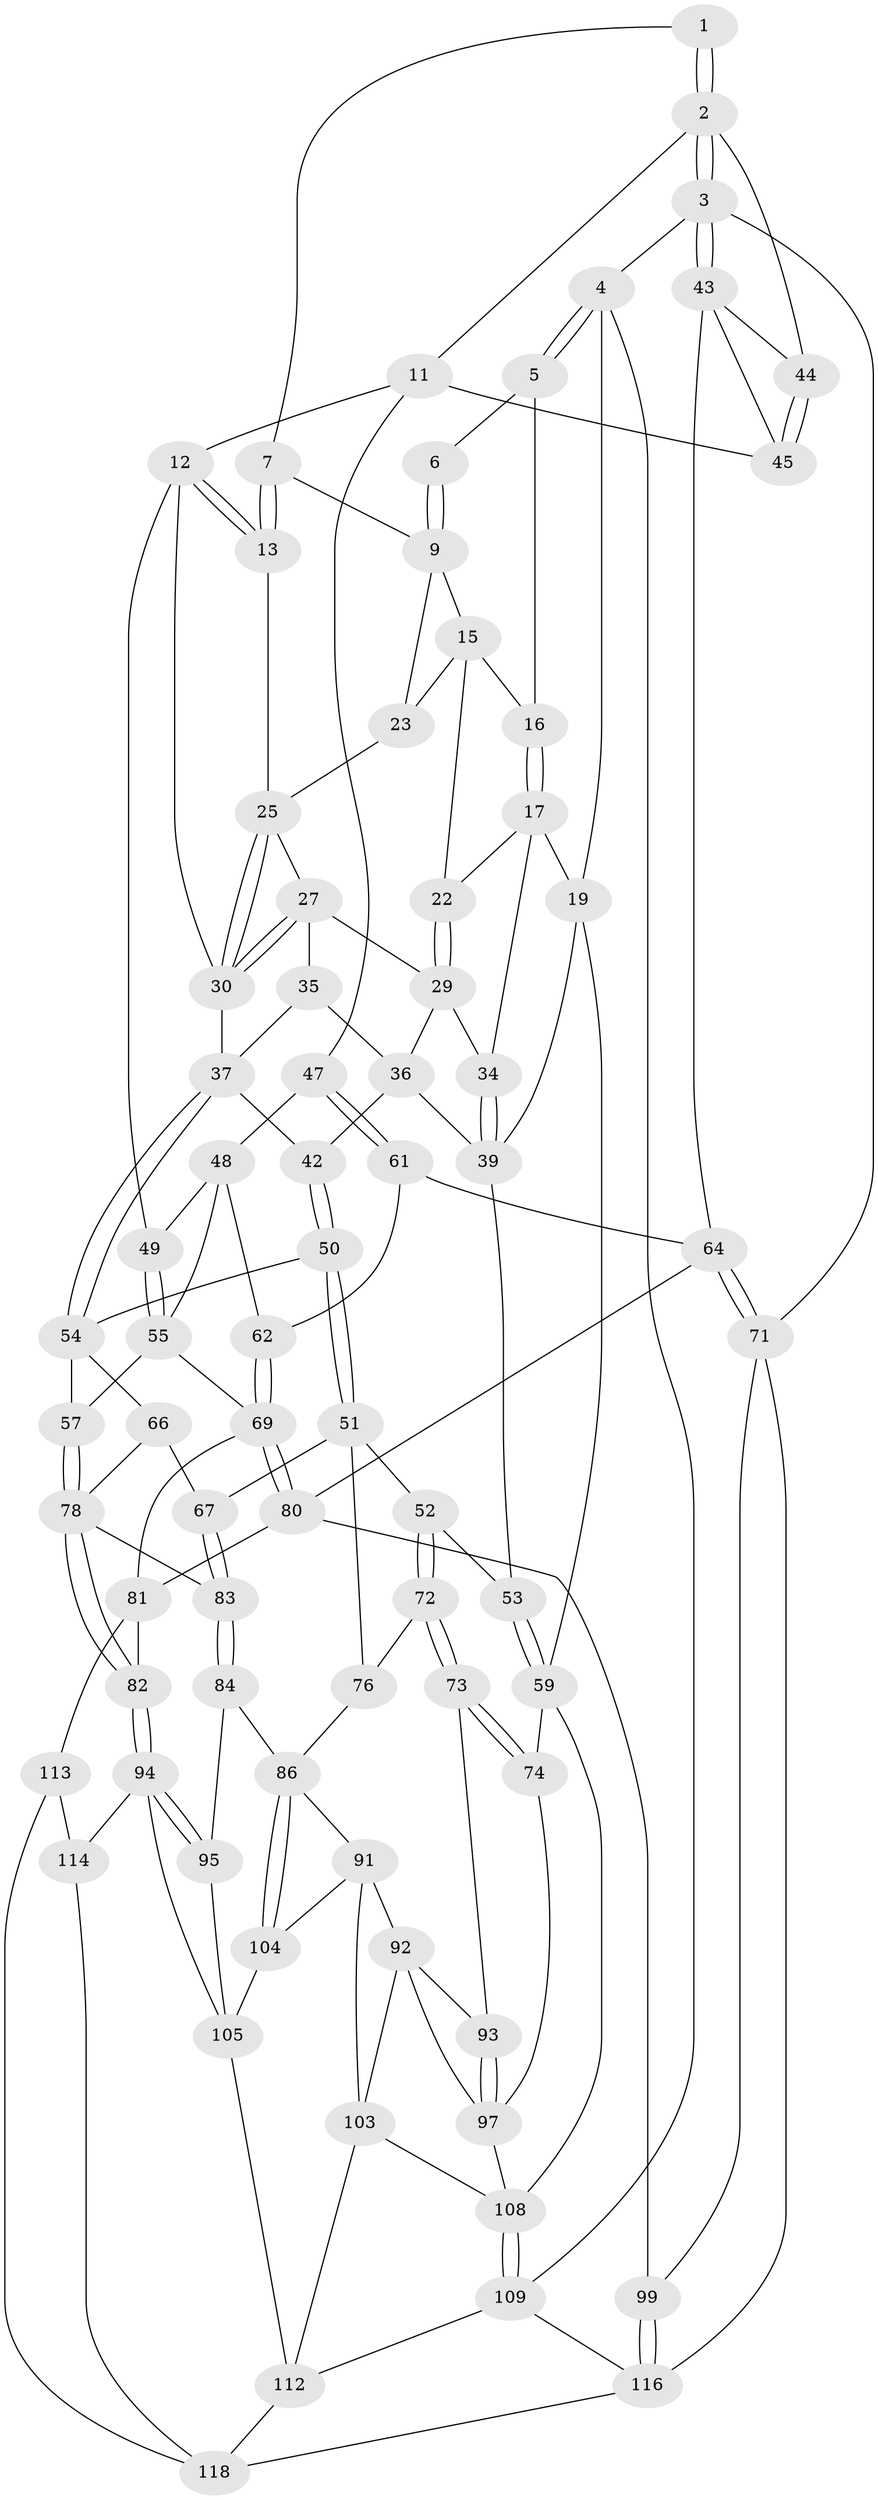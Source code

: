 // original degree distribution, {3: 0.01652892561983471, 5: 0.5619834710743802, 6: 0.19834710743801653, 4: 0.2231404958677686}
// Generated by graph-tools (version 1.1) at 2025/42/03/06/25 10:42:34]
// undirected, 76 vertices, 168 edges
graph export_dot {
graph [start="1"]
  node [color=gray90,style=filled];
  1 [pos="+0.7097297725310561+0"];
  2 [pos="+0.8520112591856975+0",super="+10"];
  3 [pos="+1+0"];
  4 [pos="+0+0"];
  5 [pos="+0.18393063166715987+0"];
  6 [pos="+0.3990333419012493+0"];
  7 [pos="+0.7001206529121565+0",super="+8"];
  9 [pos="+0.4393346650055687+0.06132285289959784",super="+14"];
  11 [pos="+0.7879131123523296+0.25349687559462725",super="+46"];
  12 [pos="+0.7284341099223126+0.24968377555947793",super="+31"];
  13 [pos="+0.7058296573917244+0.21155031037632638",super="+24"];
  15 [pos="+0.32135730163531656+0.05691788232036449",super="+21"];
  16 [pos="+0.1979676265837483+0"];
  17 [pos="+0.1825736931409052+0.07354326019946486",super="+18"];
  19 [pos="+0+0.17454091197473826",super="+20"];
  22 [pos="+0.30992081092736296+0.16239591519034083"];
  23 [pos="+0.43171507801268033+0.09944467014182921"];
  25 [pos="+0.5312952581980248+0.15571737531185556",super="+26"];
  27 [pos="+0.3949519881289869+0.21911341146586136",super="+28"];
  29 [pos="+0.31520098946151387+0.1748333919962589",super="+33"];
  30 [pos="+0.5378453199674288+0.2793274115890841",super="+32"];
  34 [pos="+0.16500380804767484+0.23216947968191157"];
  35 [pos="+0.37484512612033444+0.2558339379719123"];
  36 [pos="+0.29872752369250927+0.2997009244259674",super="+41"];
  37 [pos="+0.49138306038416213+0.39423810481863863",super="+38"];
  39 [pos="+0.16549486789924472+0.325851395123355",super="+40"];
  42 [pos="+0.3273878876299815+0.37155715599790246"];
  43 [pos="+1+0",super="+60"];
  44 [pos="+0.8600349285701124+0.20839133400164078"];
  45 [pos="+1+0.31220055820328474"];
  47 [pos="+0.8447701393030401+0.40500545506062335"];
  48 [pos="+0.8059095358171715+0.42518971235145325",super="+63"];
  49 [pos="+0.6621075625953715+0.46498686315039234"];
  50 [pos="+0.32046325329033787+0.47084357050061093"];
  51 [pos="+0.26532789707654153+0.5015700036014634",super="+68"];
  52 [pos="+0.21236212152225653+0.48768059495830307"];
  53 [pos="+0.12756025851289138+0.4127704785332134"];
  54 [pos="+0.4602693917894212+0.479197616428094",super="+58"];
  55 [pos="+0.6558703276701495+0.5103196499834262",super="+56"];
  57 [pos="+0.5489061561973262+0.5494306551303548"];
  59 [pos="+0+0.5421829956877235",super="+75"];
  61 [pos="+0.8493532623972542+0.4152503316779098"];
  62 [pos="+0.7898214249880818+0.5715682451357311"];
  64 [pos="+1+0.5276361165730796",super="+65"];
  66 [pos="+0.4479007276856233+0.5373826894829212"];
  67 [pos="+0.35606942583403695+0.6301266631743965"];
  69 [pos="+0.8038644971630795+0.6268301770886281",super="+70"];
  71 [pos="+1+0.8190332253191027"];
  72 [pos="+0.13846862149747993+0.6456584705455607",super="+77"];
  73 [pos="+0.10957637552559985+0.6633041959090579"];
  74 [pos="+0.038446511565331375+0.6708581046631961"];
  76 [pos="+0.28116993893157616+0.6268754848111052",super="+88"];
  78 [pos="+0.5139673783817382+0.6877745382785369",super="+79"];
  80 [pos="+0.8423383029884411+0.6872314613131189",super="+89"];
  81 [pos="+0.6502934937117479+0.7657766838191544",super="+90"];
  82 [pos="+0.5595214671255532+0.7790051733378042"];
  83 [pos="+0.37517651151689224+0.6623092485930752"];
  84 [pos="+0.37206802451399945+0.686313705368774",super="+85"];
  86 [pos="+0.2871198681222441+0.7580875342394727",super="+87"];
  91 [pos="+0.2007339751253443+0.7392455797365591",super="+102"];
  92 [pos="+0.18545531416642028+0.7398791342917805",super="+101"];
  93 [pos="+0.16258005340057027+0.7211559406487662"];
  94 [pos="+0.5499189958082269+0.7875429520808542",super="+107"];
  95 [pos="+0.39409705138608725+0.7222454770186122",super="+96"];
  97 [pos="+0.11958246631015748+0.8295489653107838",super="+98"];
  99 [pos="+0.9844569953854513+0.8238780707547413",super="+100"];
  103 [pos="+0.19273505992898846+0.8335055494437525",super="+111"];
  104 [pos="+0.2637579619890856+0.8337582054444727"];
  105 [pos="+0.42104436945689633+0.857339618645316",super="+106"];
  108 [pos="+0+0.9977344506490776",super="+110"];
  109 [pos="+0+1"];
  112 [pos="+0.22572072867863938+1",super="+121"];
  113 [pos="+0.7510749030271778+0.8607336861375561",super="+119"];
  114 [pos="+0.6224411023020081+0.9359819048782881",super="+115"];
  116 [pos="+0.8830390885002052+1",super="+117"];
  118 [pos="+0.7821521072013122+1",super="+120"];
  1 -- 2;
  1 -- 2;
  1 -- 7;
  2 -- 3;
  2 -- 3;
  2 -- 11;
  2 -- 44;
  3 -- 4;
  3 -- 43;
  3 -- 43;
  3 -- 71;
  4 -- 5;
  4 -- 5;
  4 -- 109;
  4 -- 19;
  5 -- 6;
  5 -- 16;
  6 -- 9;
  6 -- 9;
  7 -- 13 [weight=2];
  7 -- 13;
  7 -- 9;
  9 -- 15;
  9 -- 23;
  11 -- 12;
  11 -- 45;
  11 -- 47;
  12 -- 13;
  12 -- 13;
  12 -- 49;
  12 -- 30;
  13 -- 25;
  15 -- 16;
  15 -- 23;
  15 -- 22;
  16 -- 17;
  16 -- 17;
  17 -- 22;
  17 -- 34;
  17 -- 19;
  19 -- 39;
  19 -- 59;
  22 -- 29;
  22 -- 29;
  23 -- 25;
  25 -- 30;
  25 -- 30;
  25 -- 27;
  27 -- 30;
  27 -- 30;
  27 -- 35;
  27 -- 29;
  29 -- 34;
  29 -- 36;
  30 -- 37;
  34 -- 39;
  34 -- 39;
  35 -- 36;
  35 -- 37;
  36 -- 42;
  36 -- 39;
  37 -- 54;
  37 -- 54;
  37 -- 42;
  39 -- 53;
  42 -- 50;
  42 -- 50;
  43 -- 44;
  43 -- 64;
  43 -- 45;
  44 -- 45;
  44 -- 45;
  47 -- 48;
  47 -- 61;
  47 -- 61;
  48 -- 49;
  48 -- 62;
  48 -- 55;
  49 -- 55;
  49 -- 55;
  50 -- 51;
  50 -- 51;
  50 -- 54;
  51 -- 52;
  51 -- 67;
  51 -- 76;
  52 -- 53;
  52 -- 72;
  52 -- 72;
  53 -- 59;
  53 -- 59;
  54 -- 57;
  54 -- 66;
  55 -- 57;
  55 -- 69;
  57 -- 78;
  57 -- 78;
  59 -- 74;
  59 -- 108;
  61 -- 62;
  61 -- 64;
  62 -- 69;
  62 -- 69;
  64 -- 71;
  64 -- 71;
  64 -- 80;
  66 -- 67;
  66 -- 78;
  67 -- 83;
  67 -- 83;
  69 -- 80;
  69 -- 80;
  69 -- 81;
  71 -- 99;
  71 -- 116;
  72 -- 73;
  72 -- 73;
  72 -- 76 [weight=2];
  73 -- 74;
  73 -- 74;
  73 -- 93;
  74 -- 97;
  76 -- 86;
  78 -- 82;
  78 -- 82;
  78 -- 83;
  80 -- 81;
  80 -- 99;
  81 -- 82;
  81 -- 113;
  82 -- 94;
  82 -- 94;
  83 -- 84;
  83 -- 84;
  84 -- 95 [weight=2];
  84 -- 86;
  86 -- 104;
  86 -- 104;
  86 -- 91;
  91 -- 92;
  91 -- 104;
  91 -- 103;
  92 -- 93;
  92 -- 97;
  92 -- 103;
  93 -- 97;
  93 -- 97;
  94 -- 95;
  94 -- 95;
  94 -- 105;
  94 -- 114;
  95 -- 105;
  97 -- 108;
  99 -- 116 [weight=2];
  99 -- 116;
  103 -- 112;
  103 -- 108;
  104 -- 105;
  105 -- 112;
  108 -- 109;
  108 -- 109;
  109 -- 112;
  109 -- 116;
  112 -- 118;
  113 -- 114 [weight=2];
  113 -- 118;
  114 -- 118;
  116 -- 118;
}

